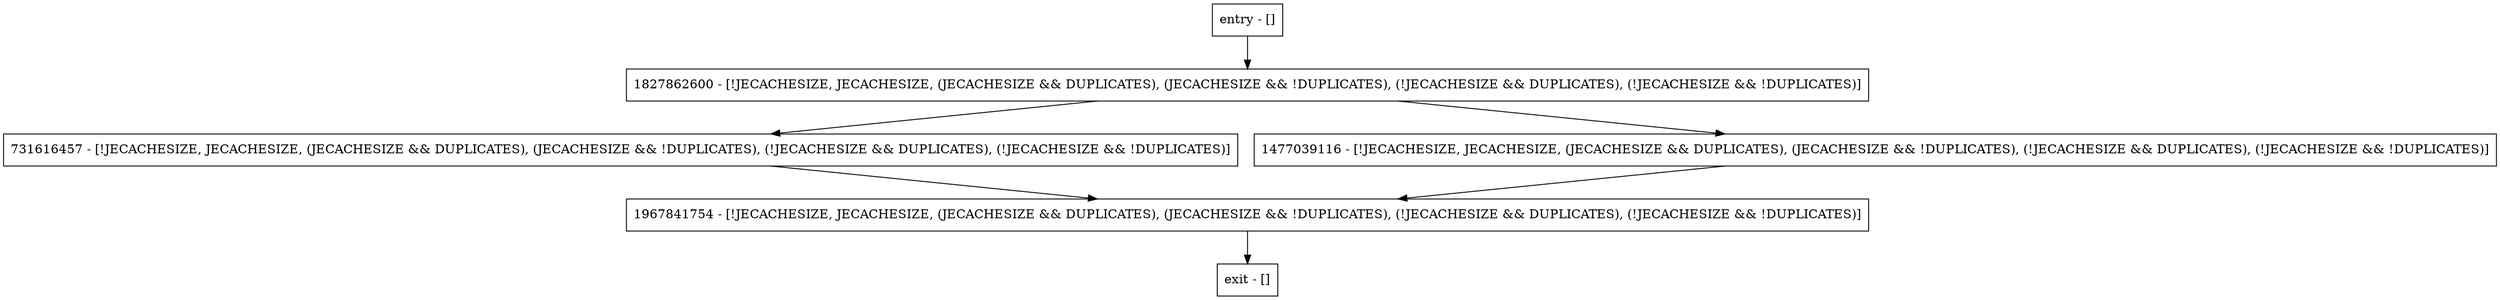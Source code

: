 digraph replicatedBitSet {
node [shape=record];
entry [label="entry - []"];
exit [label="exit - []"];
731616457 [label="731616457 - [!JECACHESIZE, JECACHESIZE, (JECACHESIZE && DUPLICATES), (JECACHESIZE && !DUPLICATES), (!JECACHESIZE && DUPLICATES), (!JECACHESIZE && !DUPLICATES)]"];
1827862600 [label="1827862600 - [!JECACHESIZE, JECACHESIZE, (JECACHESIZE && DUPLICATES), (JECACHESIZE && !DUPLICATES), (!JECACHESIZE && DUPLICATES), (!JECACHESIZE && !DUPLICATES)]"];
1477039116 [label="1477039116 - [!JECACHESIZE, JECACHESIZE, (JECACHESIZE && DUPLICATES), (JECACHESIZE && !DUPLICATES), (!JECACHESIZE && DUPLICATES), (!JECACHESIZE && !DUPLICATES)]"];
1967841754 [label="1967841754 - [!JECACHESIZE, JECACHESIZE, (JECACHESIZE && DUPLICATES), (JECACHESIZE && !DUPLICATES), (!JECACHESIZE && DUPLICATES), (!JECACHESIZE && !DUPLICATES)]"];
entry;
exit;
entry -> 1827862600;
731616457 -> 1967841754;
1827862600 -> 731616457;
1827862600 -> 1477039116;
1477039116 -> 1967841754;
1967841754 -> exit;
}
